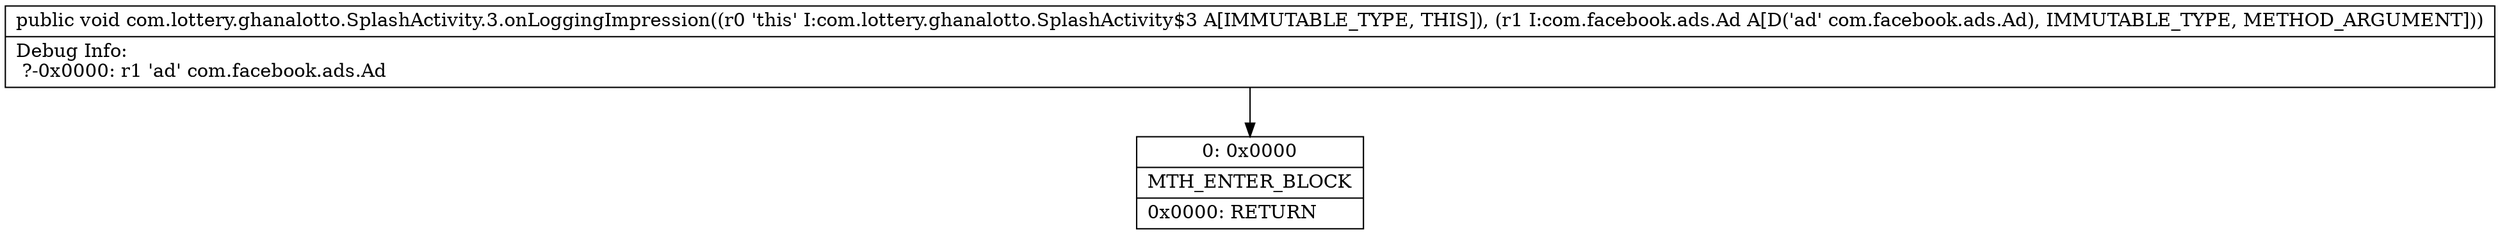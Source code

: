 digraph "CFG forcom.lottery.ghanalotto.SplashActivity.3.onLoggingImpression(Lcom\/facebook\/ads\/Ad;)V" {
Node_0 [shape=record,label="{0\:\ 0x0000|MTH_ENTER_BLOCK\l|0x0000: RETURN   \l}"];
MethodNode[shape=record,label="{public void com.lottery.ghanalotto.SplashActivity.3.onLoggingImpression((r0 'this' I:com.lottery.ghanalotto.SplashActivity$3 A[IMMUTABLE_TYPE, THIS]), (r1 I:com.facebook.ads.Ad A[D('ad' com.facebook.ads.Ad), IMMUTABLE_TYPE, METHOD_ARGUMENT]))  | Debug Info:\l  ?\-0x0000: r1 'ad' com.facebook.ads.Ad\l}"];
MethodNode -> Node_0;
}

